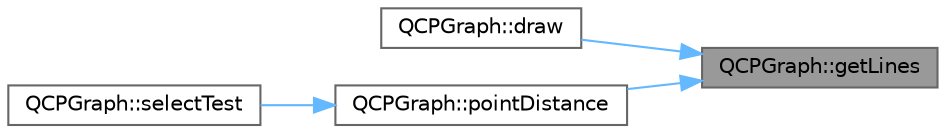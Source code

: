digraph "QCPGraph::getLines"
{
 // LATEX_PDF_SIZE
  bgcolor="transparent";
  edge [fontname=Helvetica,fontsize=10,labelfontname=Helvetica,labelfontsize=10];
  node [fontname=Helvetica,fontsize=10,shape=box,height=0.2,width=0.4];
  rankdir="RL";
  Node1 [label="QCPGraph::getLines",height=0.2,width=0.4,color="gray40", fillcolor="grey60", style="filled", fontcolor="black",tooltip=" "];
  Node1 -> Node2 [dir="back",color="steelblue1",style="solid"];
  Node2 [label="QCPGraph::draw",height=0.2,width=0.4,color="grey40", fillcolor="white", style="filled",URL="$class_q_c_p_graph.html#a2b0849598f06e834b43ce18cd13bcdc3",tooltip=" "];
  Node1 -> Node3 [dir="back",color="steelblue1",style="solid"];
  Node3 [label="QCPGraph::pointDistance",height=0.2,width=0.4,color="grey40", fillcolor="white", style="filled",URL="$class_q_c_p_graph.html#a89acf99c0b52b8eecb2438adf7ec0170",tooltip=" "];
  Node3 -> Node4 [dir="back",color="steelblue1",style="solid"];
  Node4 [label="QCPGraph::selectTest",height=0.2,width=0.4,color="grey40", fillcolor="white", style="filled",URL="$class_q_c_p_graph.html#a6d669d04462d272c6aa0e5f85846d673",tooltip=" "];
}
